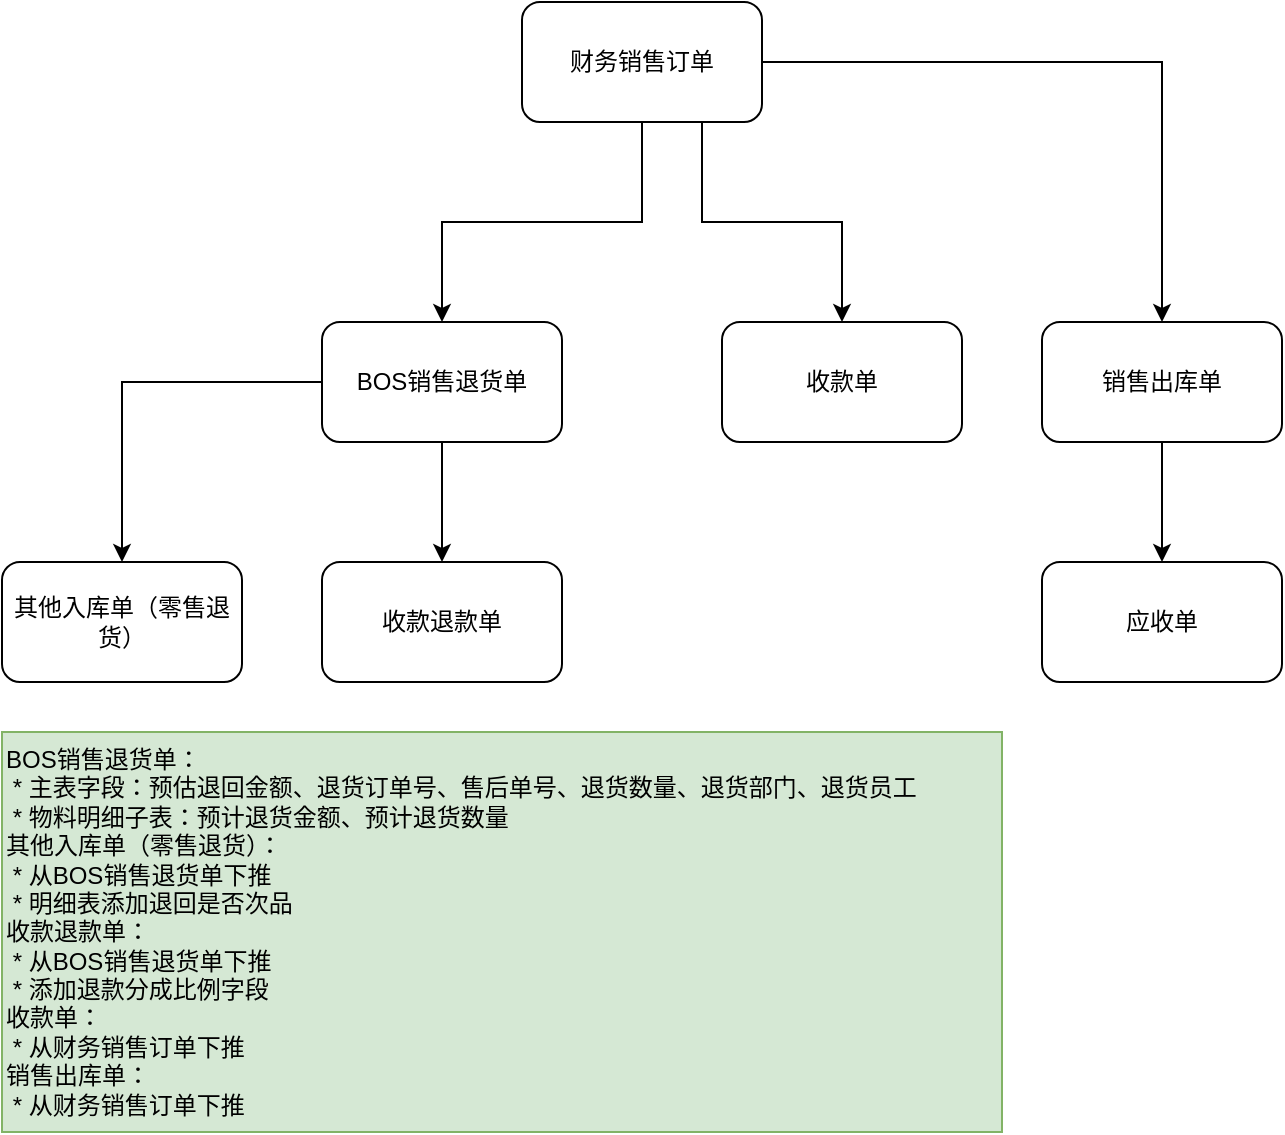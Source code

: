 <mxfile version="20.8.23" type="github">
  <diagram name="第 1 页" id="2Y6dMtnJxXGBscocuoJI">
    <mxGraphModel dx="1434" dy="788" grid="1" gridSize="10" guides="1" tooltips="1" connect="1" arrows="1" fold="1" page="1" pageScale="1" pageWidth="827" pageHeight="1169" math="0" shadow="0">
      <root>
        <mxCell id="0" />
        <mxCell id="1" parent="0" />
        <mxCell id="lluqx_O-5QVHIMEDoMb_-3" style="edgeStyle=orthogonalEdgeStyle;rounded=0;orthogonalLoop=1;jettySize=auto;html=1;" edge="1" parent="1" source="lluqx_O-5QVHIMEDoMb_-1" target="lluqx_O-5QVHIMEDoMb_-2">
          <mxGeometry relative="1" as="geometry" />
        </mxCell>
        <mxCell id="lluqx_O-5QVHIMEDoMb_-10" value="" style="edgeStyle=orthogonalEdgeStyle;rounded=0;orthogonalLoop=1;jettySize=auto;html=1;exitX=0.75;exitY=1;exitDx=0;exitDy=0;" edge="1" parent="1" source="lluqx_O-5QVHIMEDoMb_-1" target="lluqx_O-5QVHIMEDoMb_-7">
          <mxGeometry relative="1" as="geometry" />
        </mxCell>
        <mxCell id="lluqx_O-5QVHIMEDoMb_-14" style="edgeStyle=orthogonalEdgeStyle;rounded=0;orthogonalLoop=1;jettySize=auto;html=1;exitX=0.5;exitY=1;exitDx=0;exitDy=0;" edge="1" parent="1" source="lluqx_O-5QVHIMEDoMb_-26" target="lluqx_O-5QVHIMEDoMb_-13">
          <mxGeometry relative="1" as="geometry" />
        </mxCell>
        <mxCell id="lluqx_O-5QVHIMEDoMb_-17" value="" style="edgeStyle=orthogonalEdgeStyle;rounded=0;orthogonalLoop=1;jettySize=auto;html=1;exitX=0;exitY=0.5;exitDx=0;exitDy=0;" edge="1" parent="1" source="lluqx_O-5QVHIMEDoMb_-26" target="lluqx_O-5QVHIMEDoMb_-16">
          <mxGeometry relative="1" as="geometry" />
        </mxCell>
        <mxCell id="lluqx_O-5QVHIMEDoMb_-24" style="edgeStyle=orthogonalEdgeStyle;rounded=0;orthogonalLoop=1;jettySize=auto;html=1;entryX=0.5;entryY=0;entryDx=0;entryDy=0;" edge="1" parent="1" source="lluqx_O-5QVHIMEDoMb_-1" target="lluqx_O-5QVHIMEDoMb_-26">
          <mxGeometry relative="1" as="geometry">
            <mxPoint x="390" y="520" as="targetPoint" />
          </mxGeometry>
        </mxCell>
        <mxCell id="lluqx_O-5QVHIMEDoMb_-1" value="财务销售订单" style="rounded=1;whiteSpace=wrap;html=1;" vertex="1" parent="1">
          <mxGeometry x="330" y="220" width="120" height="60" as="geometry" />
        </mxCell>
        <mxCell id="lluqx_O-5QVHIMEDoMb_-21" value="" style="edgeStyle=orthogonalEdgeStyle;rounded=0;orthogonalLoop=1;jettySize=auto;html=1;" edge="1" parent="1" source="lluqx_O-5QVHIMEDoMb_-2" target="lluqx_O-5QVHIMEDoMb_-20">
          <mxGeometry relative="1" as="geometry" />
        </mxCell>
        <mxCell id="lluqx_O-5QVHIMEDoMb_-2" value="销售出库单" style="rounded=1;whiteSpace=wrap;html=1;" vertex="1" parent="1">
          <mxGeometry x="590" y="380" width="120" height="60" as="geometry" />
        </mxCell>
        <mxCell id="lluqx_O-5QVHIMEDoMb_-7" value="收款单" style="whiteSpace=wrap;html=1;rounded=1;" vertex="1" parent="1">
          <mxGeometry x="430" y="380" width="120" height="60" as="geometry" />
        </mxCell>
        <UserObject label="收款退款单" tooltip="添加子表：退回金额分成比例，与财务销售订单一致" id="lluqx_O-5QVHIMEDoMb_-13">
          <mxCell style="rounded=1;whiteSpace=wrap;html=1;" vertex="1" parent="1">
            <mxGeometry x="230" y="500" width="120" height="60" as="geometry" />
          </mxCell>
        </UserObject>
        <UserObject label="其他入库单（零售退货）" tooltip="字段：是否正品" id="lluqx_O-5QVHIMEDoMb_-16">
          <mxCell style="whiteSpace=wrap;html=1;rounded=1;" vertex="1" parent="1">
            <mxGeometry x="70" y="500" width="120" height="60" as="geometry" />
          </mxCell>
        </UserObject>
        <mxCell id="lluqx_O-5QVHIMEDoMb_-20" value="应收单" style="whiteSpace=wrap;html=1;rounded=1;" vertex="1" parent="1">
          <mxGeometry x="590" y="500" width="120" height="60" as="geometry" />
        </mxCell>
        <UserObject label="BOS销售退货单" tooltip="新开发单据&#xa;字段：预估退回数量、金额、退货部门、员工、订单号等" id="lluqx_O-5QVHIMEDoMb_-26">
          <mxCell style="rounded=1;whiteSpace=wrap;html=1;" vertex="1" parent="1">
            <mxGeometry x="230" y="380" width="120" height="60" as="geometry" />
          </mxCell>
        </UserObject>
        <mxCell id="lluqx_O-5QVHIMEDoMb_-28" value="BOS销售退货单：&lt;br&gt;&lt;span style=&quot;&quot;&gt;	&lt;/span&gt;&lt;span style=&quot;white-space: pre;&quot;&gt;	&lt;/span&gt;* 主表字段：预估退回金额、退货订单号、售后单号、退货数量、退货部门、退货员工&lt;br&gt;&lt;span style=&quot;&quot;&gt;	&lt;/span&gt;&lt;span style=&quot;white-space: pre;&quot;&gt;	&lt;/span&gt;* 物料明细子表：预计退货金额、预计退货数量&lt;br&gt;其他入库单（零售退货）：&lt;br&gt;&lt;span style=&quot;&quot;&gt;	&lt;/span&gt;&lt;span style=&quot;white-space: pre;&quot;&gt;	&lt;/span&gt;* 从BOS销售退货单下推&lt;br&gt;&lt;span style=&quot;&quot;&gt;	&lt;/span&gt;&lt;span style=&quot;white-space: pre;&quot;&gt;	&lt;/span&gt;* 明细表添加退回是否次品&lt;br&gt;收款退款单：&lt;br&gt;&lt;span style=&quot;&quot;&gt;	&lt;/span&gt;&lt;span style=&quot;white-space: pre;&quot;&gt;	&lt;/span&gt;* 从BOS销售退货单下推&lt;br&gt;&lt;span style=&quot;&quot;&gt;	&lt;/span&gt;&lt;span style=&quot;white-space: pre;&quot;&gt;	&lt;/span&gt;* 添加退款分成比例字段&lt;br&gt;收款单：&lt;br&gt;&lt;span style=&quot;&quot;&gt;	&lt;/span&gt;&lt;span style=&quot;white-space: pre;&quot;&gt;	&lt;/span&gt;* 从财务销售订单下推&lt;br&gt;销售出库单：&lt;br&gt;&lt;span style=&quot;&quot;&gt;	&lt;/span&gt;&lt;span style=&quot;white-space: pre;&quot;&gt;	&lt;/span&gt;* 从财务销售订单下推" style="text;html=1;align=left;verticalAlign=middle;resizable=0;points=[];autosize=1;strokeColor=#82b366;fillColor=#d5e8d4;" vertex="1" parent="1">
          <mxGeometry x="70" y="585" width="500" height="200" as="geometry" />
        </mxCell>
      </root>
    </mxGraphModel>
  </diagram>
</mxfile>
